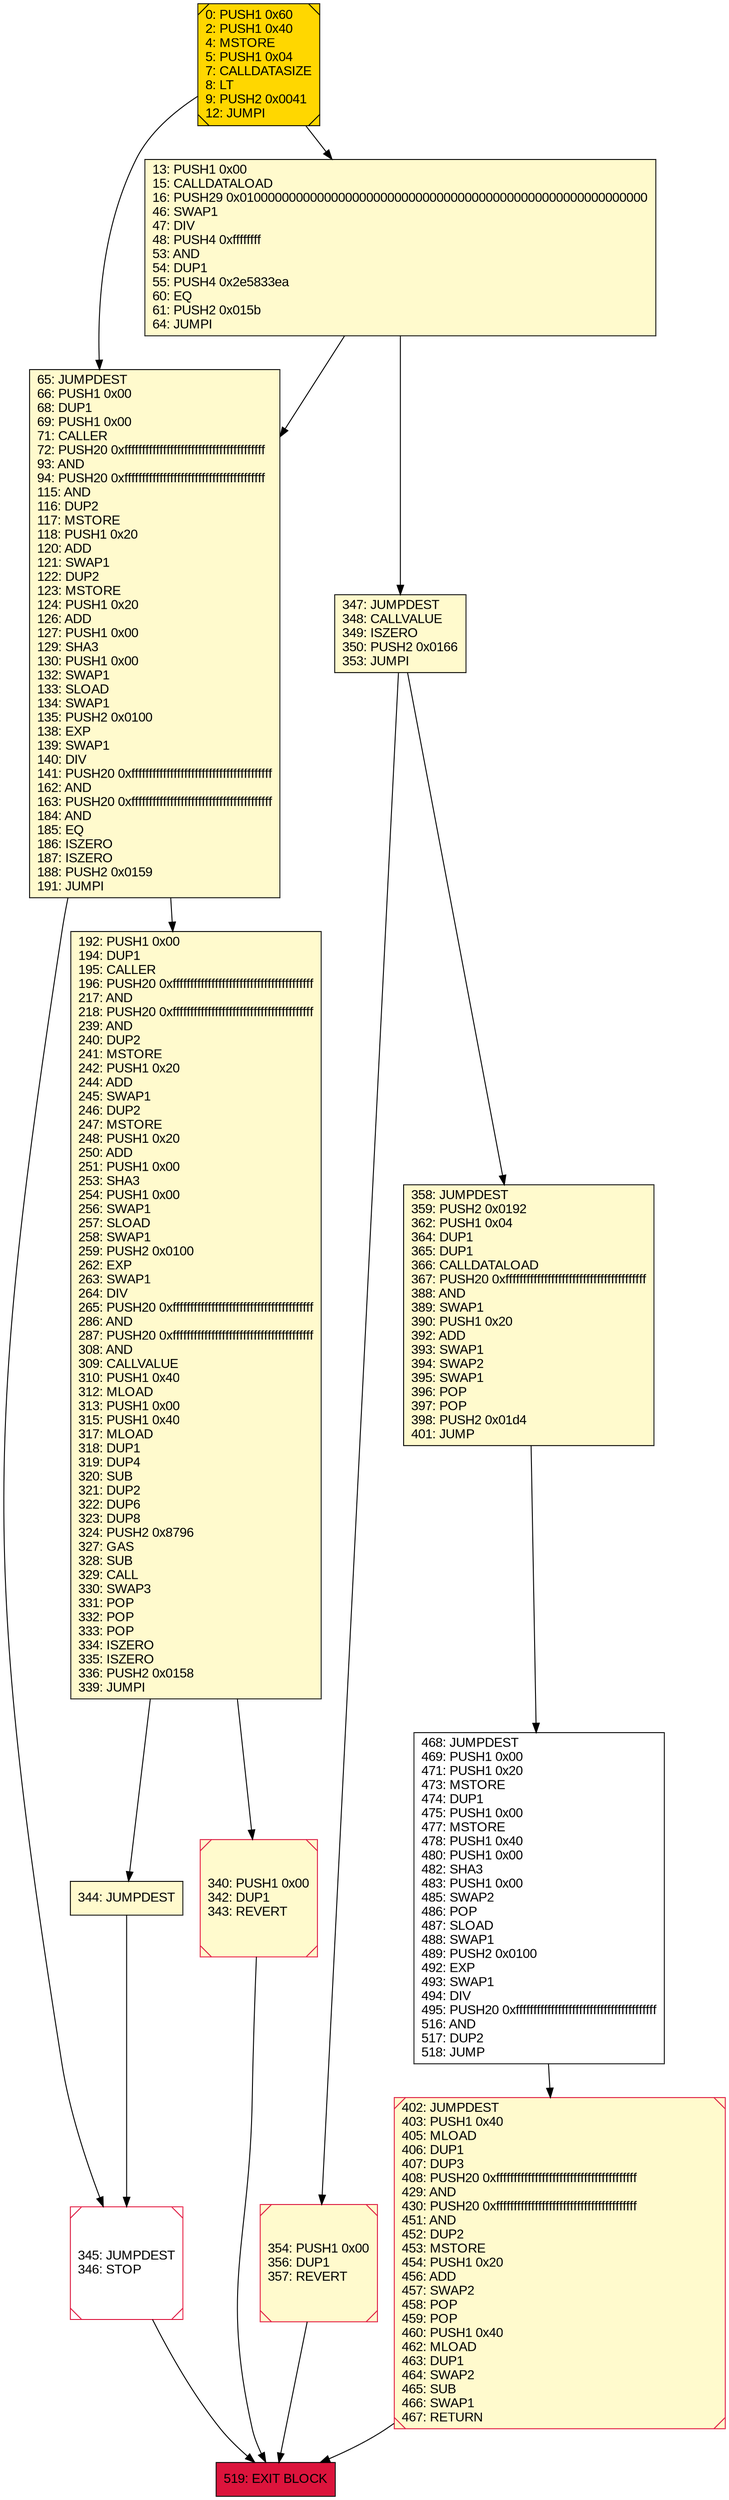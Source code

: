 digraph G {
bgcolor=transparent rankdir=UD;
node [shape=box style=filled color=black fillcolor=white fontname=arial fontcolor=black];
65 [label="65: JUMPDEST\l66: PUSH1 0x00\l68: DUP1\l69: PUSH1 0x00\l71: CALLER\l72: PUSH20 0xffffffffffffffffffffffffffffffffffffffff\l93: AND\l94: PUSH20 0xffffffffffffffffffffffffffffffffffffffff\l115: AND\l116: DUP2\l117: MSTORE\l118: PUSH1 0x20\l120: ADD\l121: SWAP1\l122: DUP2\l123: MSTORE\l124: PUSH1 0x20\l126: ADD\l127: PUSH1 0x00\l129: SHA3\l130: PUSH1 0x00\l132: SWAP1\l133: SLOAD\l134: SWAP1\l135: PUSH2 0x0100\l138: EXP\l139: SWAP1\l140: DIV\l141: PUSH20 0xffffffffffffffffffffffffffffffffffffffff\l162: AND\l163: PUSH20 0xffffffffffffffffffffffffffffffffffffffff\l184: AND\l185: EQ\l186: ISZERO\l187: ISZERO\l188: PUSH2 0x0159\l191: JUMPI\l" fillcolor=lemonchiffon ];
347 [label="347: JUMPDEST\l348: CALLVALUE\l349: ISZERO\l350: PUSH2 0x0166\l353: JUMPI\l" fillcolor=lemonchiffon ];
402 [label="402: JUMPDEST\l403: PUSH1 0x40\l405: MLOAD\l406: DUP1\l407: DUP3\l408: PUSH20 0xffffffffffffffffffffffffffffffffffffffff\l429: AND\l430: PUSH20 0xffffffffffffffffffffffffffffffffffffffff\l451: AND\l452: DUP2\l453: MSTORE\l454: PUSH1 0x20\l456: ADD\l457: SWAP2\l458: POP\l459: POP\l460: PUSH1 0x40\l462: MLOAD\l463: DUP1\l464: SWAP2\l465: SUB\l466: SWAP1\l467: RETURN\l" fillcolor=lemonchiffon shape=Msquare color=crimson ];
354 [label="354: PUSH1 0x00\l356: DUP1\l357: REVERT\l" fillcolor=lemonchiffon shape=Msquare color=crimson ];
519 [label="519: EXIT BLOCK\l" fillcolor=crimson ];
468 [label="468: JUMPDEST\l469: PUSH1 0x00\l471: PUSH1 0x20\l473: MSTORE\l474: DUP1\l475: PUSH1 0x00\l477: MSTORE\l478: PUSH1 0x40\l480: PUSH1 0x00\l482: SHA3\l483: PUSH1 0x00\l485: SWAP2\l486: POP\l487: SLOAD\l488: SWAP1\l489: PUSH2 0x0100\l492: EXP\l493: SWAP1\l494: DIV\l495: PUSH20 0xffffffffffffffffffffffffffffffffffffffff\l516: AND\l517: DUP2\l518: JUMP\l" ];
13 [label="13: PUSH1 0x00\l15: CALLDATALOAD\l16: PUSH29 0x0100000000000000000000000000000000000000000000000000000000\l46: SWAP1\l47: DIV\l48: PUSH4 0xffffffff\l53: AND\l54: DUP1\l55: PUSH4 0x2e5833ea\l60: EQ\l61: PUSH2 0x015b\l64: JUMPI\l" fillcolor=lemonchiffon ];
345 [label="345: JUMPDEST\l346: STOP\l" shape=Msquare color=crimson ];
192 [label="192: PUSH1 0x00\l194: DUP1\l195: CALLER\l196: PUSH20 0xffffffffffffffffffffffffffffffffffffffff\l217: AND\l218: PUSH20 0xffffffffffffffffffffffffffffffffffffffff\l239: AND\l240: DUP2\l241: MSTORE\l242: PUSH1 0x20\l244: ADD\l245: SWAP1\l246: DUP2\l247: MSTORE\l248: PUSH1 0x20\l250: ADD\l251: PUSH1 0x00\l253: SHA3\l254: PUSH1 0x00\l256: SWAP1\l257: SLOAD\l258: SWAP1\l259: PUSH2 0x0100\l262: EXP\l263: SWAP1\l264: DIV\l265: PUSH20 0xffffffffffffffffffffffffffffffffffffffff\l286: AND\l287: PUSH20 0xffffffffffffffffffffffffffffffffffffffff\l308: AND\l309: CALLVALUE\l310: PUSH1 0x40\l312: MLOAD\l313: PUSH1 0x00\l315: PUSH1 0x40\l317: MLOAD\l318: DUP1\l319: DUP4\l320: SUB\l321: DUP2\l322: DUP6\l323: DUP8\l324: PUSH2 0x8796\l327: GAS\l328: SUB\l329: CALL\l330: SWAP3\l331: POP\l332: POP\l333: POP\l334: ISZERO\l335: ISZERO\l336: PUSH2 0x0158\l339: JUMPI\l" fillcolor=lemonchiffon ];
0 [label="0: PUSH1 0x60\l2: PUSH1 0x40\l4: MSTORE\l5: PUSH1 0x04\l7: CALLDATASIZE\l8: LT\l9: PUSH2 0x0041\l12: JUMPI\l" fillcolor=lemonchiffon shape=Msquare fillcolor=gold ];
340 [label="340: PUSH1 0x00\l342: DUP1\l343: REVERT\l" fillcolor=lemonchiffon shape=Msquare color=crimson ];
344 [label="344: JUMPDEST\l" fillcolor=lemonchiffon ];
358 [label="358: JUMPDEST\l359: PUSH2 0x0192\l362: PUSH1 0x04\l364: DUP1\l365: DUP1\l366: CALLDATALOAD\l367: PUSH20 0xffffffffffffffffffffffffffffffffffffffff\l388: AND\l389: SWAP1\l390: PUSH1 0x20\l392: ADD\l393: SWAP1\l394: SWAP2\l395: SWAP1\l396: POP\l397: POP\l398: PUSH2 0x01d4\l401: JUMP\l" fillcolor=lemonchiffon ];
192 -> 340;
192 -> 344;
347 -> 354;
354 -> 519;
402 -> 519;
345 -> 519;
468 -> 402;
13 -> 65;
13 -> 347;
65 -> 345;
340 -> 519;
65 -> 192;
0 -> 65;
358 -> 468;
344 -> 345;
0 -> 13;
347 -> 358;
}